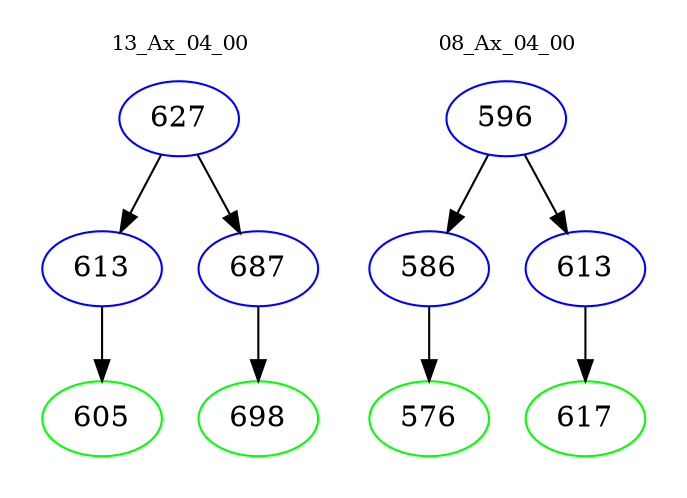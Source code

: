 digraph{
subgraph cluster_0 {
color = white
label = "13_Ax_04_00";
fontsize=10;
T0_627 [label="627", color="blue"]
T0_627 -> T0_613 [color="black"]
T0_613 [label="613", color="blue"]
T0_613 -> T0_605 [color="black"]
T0_605 [label="605", color="green"]
T0_627 -> T0_687 [color="black"]
T0_687 [label="687", color="blue"]
T0_687 -> T0_698 [color="black"]
T0_698 [label="698", color="green"]
}
subgraph cluster_1 {
color = white
label = "08_Ax_04_00";
fontsize=10;
T1_596 [label="596", color="blue"]
T1_596 -> T1_586 [color="black"]
T1_586 [label="586", color="blue"]
T1_586 -> T1_576 [color="black"]
T1_576 [label="576", color="green"]
T1_596 -> T1_613 [color="black"]
T1_613 [label="613", color="blue"]
T1_613 -> T1_617 [color="black"]
T1_617 [label="617", color="green"]
}
}
